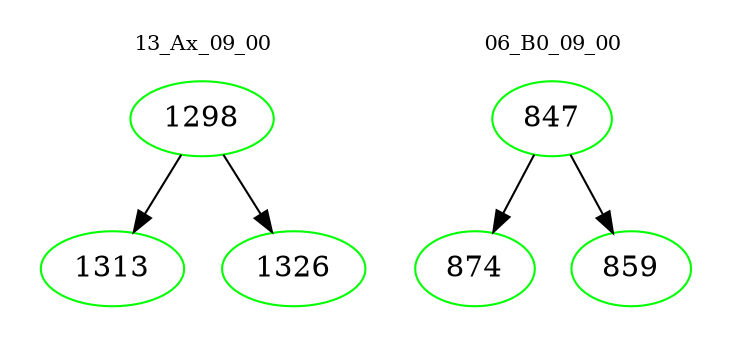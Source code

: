 digraph{
subgraph cluster_0 {
color = white
label = "13_Ax_09_00";
fontsize=10;
T0_1298 [label="1298", color="green"]
T0_1298 -> T0_1313 [color="black"]
T0_1313 [label="1313", color="green"]
T0_1298 -> T0_1326 [color="black"]
T0_1326 [label="1326", color="green"]
}
subgraph cluster_1 {
color = white
label = "06_B0_09_00";
fontsize=10;
T1_847 [label="847", color="green"]
T1_847 -> T1_874 [color="black"]
T1_874 [label="874", color="green"]
T1_847 -> T1_859 [color="black"]
T1_859 [label="859", color="green"]
}
}
